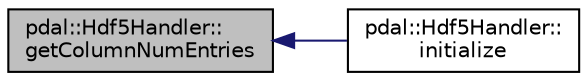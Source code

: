digraph "pdal::Hdf5Handler::getColumnNumEntries"
{
  edge [fontname="Helvetica",fontsize="10",labelfontname="Helvetica",labelfontsize="10"];
  node [fontname="Helvetica",fontsize="10",shape=record];
  rankdir="LR";
  Node1 [label="pdal::Hdf5Handler::\lgetColumnNumEntries",height=0.2,width=0.4,color="black", fillcolor="grey75", style="filled", fontcolor="black"];
  Node1 -> Node2 [dir="back",color="midnightblue",fontsize="10",style="solid",fontname="Helvetica"];
  Node2 [label="pdal::Hdf5Handler::\linitialize",height=0.2,width=0.4,color="black", fillcolor="white", style="filled",URL="$classpdal_1_1Hdf5Handler.html#a3efe9b37291ee51db9e1d628de4dff97"];
}
